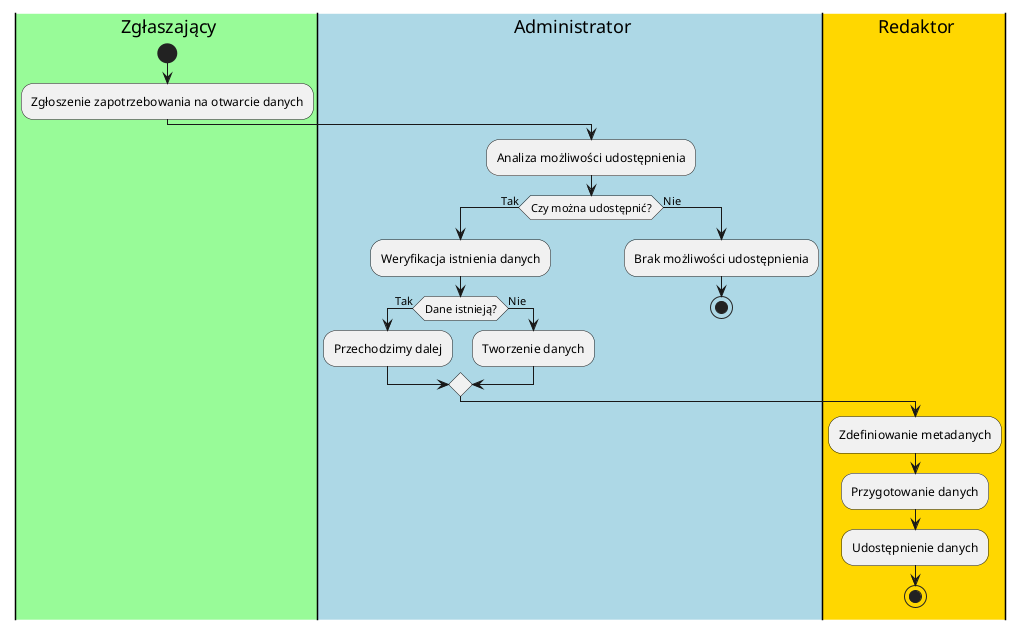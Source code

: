 @startuml
|#palegreen|Z| Zgłaszający
start
:Zgłoszenie zapotrzebowania na otwarcie danych;

|#lightblue|A| Administrator
:Analiza możliwości udostępnienia;
if (Czy można udostępnić?) then (Tak)
  :Weryfikacja istnienia danych;
  if (Dane istnieją?) then (Tak)
    :Przechodzimy dalej;
  else (Nie)
    :Tworzenie danych;
  endif

  |#gold|R| Redaktor
  :Zdefiniowanie metadanych;
  :Przygotowanie danych;
  :Udostępnienie danych;
  stop
|#lightblue|A| Administrator
else (Nie)
  :Brak możliwości udostępnienia;
  stop
endif
@enduml
